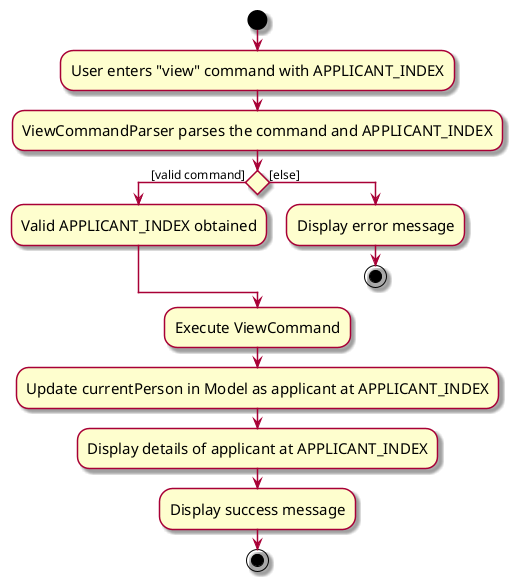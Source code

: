 @startuml
skin rose
skinparam ActivityFontSize 15
skinparam ArrowFontSize 12
start
:User enters "view" command with APPLICANT_INDEX;
:ViewCommandParser parses the command and APPLICANT_INDEX;
if () then ([valid command])
    :Valid APPLICANT_INDEX obtained;
else ([else])
    :Display error message;
    stop
endif
:Execute ViewCommand;
:Update currentPerson in Model as applicant at APPLICANT_INDEX;
:Display details of applicant at APPLICANT_INDEX;
:Display success message;
stop
@enduml

